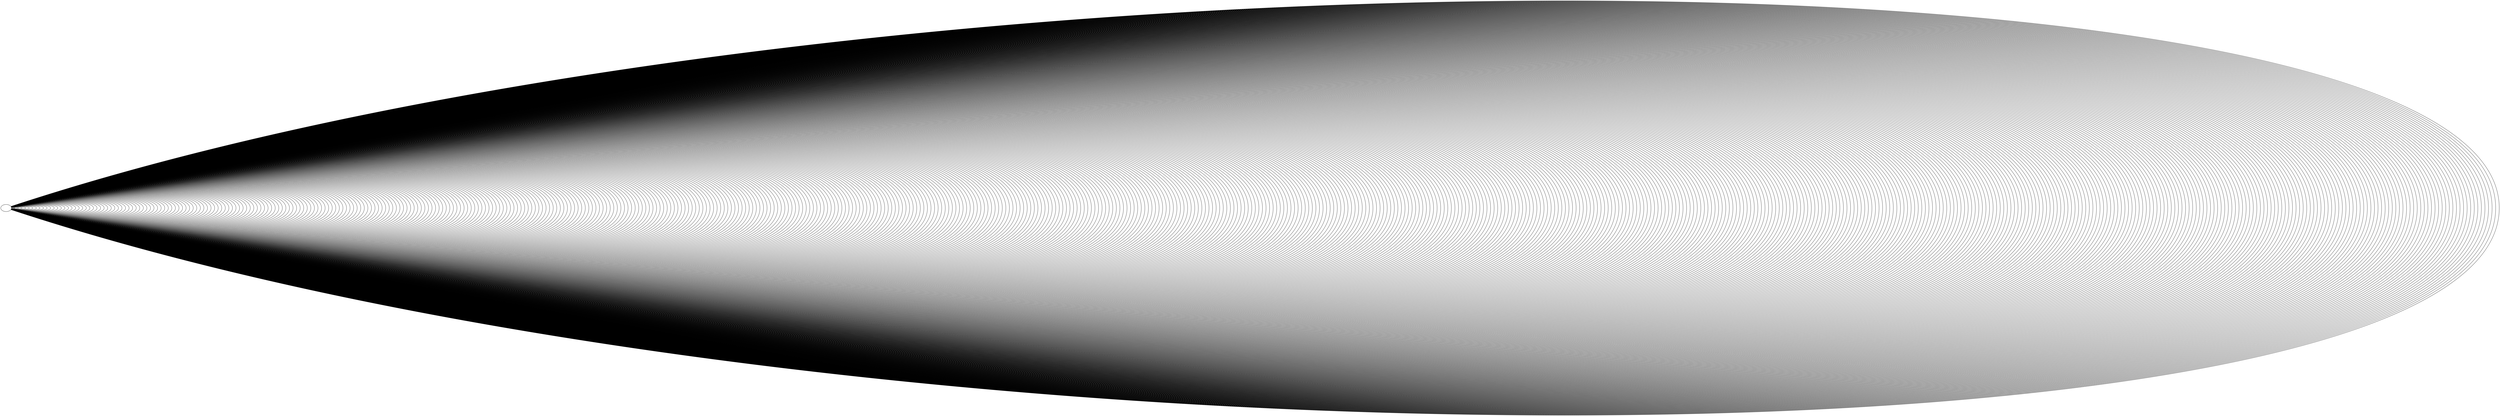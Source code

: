 graph G {
"" [node_id=0, value=0];
"" [node_id=1, value=0];
"" [node_id=2, value=0];
"" [node_id=3, value=0];
"" [node_id=4, value=0];
"" [node_id=5, value=0];
"" [node_id=6, value=0];
"" [node_id=7, value=0];
"" [node_id=8, value=0];
"" [node_id=9, value=0];
"" [node_id=10, value=0];
"" [node_id=11, value=0];
"" [node_id=12, value=0];
"" [node_id=13, value=0];
"" [node_id=14, value=0];
"" [node_id=15, value=0];
"" [node_id=16, value=0];
"" [node_id=17, value=0];
"" [node_id=18, value=0];
"" [node_id=19, value=0];
"" [node_id=20, value=0];
"" [node_id=21, value=0];
"" [node_id=22, value=0];
"" [node_id=23, value=0];
"" [node_id=24, value=0];
"" [node_id=25, value=0];
"" [node_id=26, value=0];
"" [node_id=27, value=0];
"" [node_id=28, value=0];
"" [node_id=29, value=0];
"" [node_id=30, value=0];
"" [node_id=31, value=0];
"" [node_id=32, value=140665612800272];
"" [node_id=33, value=140665612805648];
"" [node_id=34, value=140665612811024];
"" [node_id=35, value=140665612816400];
"" [node_id=36, value=140665612821776];
"" [node_id=37, value=140665612827152];
"" [node_id=38, value=140665612832528];
"" [node_id=39, value=140665612837904];
"" [node_id=40, value=140665612843280];
"" [node_id=41, value=140665612848208];
"" [node_id=42, value=140665612851792];
"" [node_id=43, value=140665612855376];
"" [node_id=44, value=140665612858960];
"" [node_id=45, value=140665612862544];
"" [node_id=46, value=140665612866128];
"" [node_id=47, value=140665612869712];
"" [node_id=48, value=140665612873296];
"" [node_id=49, value=140665612876880];
"" [node_id=50, value=140665612880464];
"" [node_id=51, value=140665612884048];
"" [node_id=52, value=140665612887632];
"" [node_id=53, value=140665612891216];
"" [node_id=54, value=140665612894800];
"" [node_id=55, value=140665612898384];
"" [node_id=56, value=140665612901968];
"" [node_id=57, value=140665612905552];
"" [node_id=58, value=140665612909136];
"" [node_id=59, value=140665612912720];
"" [node_id=60, value=140665612916304];
"" [node_id=61, value=140665612919888];
"" [node_id=62, value=140665612923472];
"" [node_id=63, value=140665612927056];
"" [node_id=64, value=140665640148544];
"" [node_id=65, value=140665640152128];
"" [node_id=66, value=140665640155712];
"" [node_id=67, value=140665640159296];
"" [node_id=68, value=140665640162880];
"" [node_id=69, value=140665640166464];
"" [node_id=70, value=140665640170048];
"" [node_id=71, value=140665640173632];
"" [node_id=72, value=140665640177216];
"" [node_id=73, value=140665640180800];
"" [node_id=74, value=140665640184384];
"" [node_id=75, value=140665640187968];
"" [node_id=76, value=140665640191552];
"" [node_id=77, value=140665640195136];
"" [node_id=78, value=140665640198720];
"" [node_id=79, value=140665640202304];
"" [node_id=80, value=140665640205888];
"" [node_id=81, value=140665640209472];
"" [node_id=82, value=140665640213056];
"" [node_id=83, value=140665640216640];
"" [node_id=84, value=140665640220224];
"" [node_id=85, value=140665640223808];
"" [node_id=86, value=140665640227392];
"" [node_id=87, value=140665640230976];
"" [node_id=88, value=140665640995520];
"" [node_id=89, value=140665640999104];
"" [node_id=90, value=140665641002688];
"" [node_id=91, value=140665642044544];
"" [node_id=92, value=140665642048000];
"" [node_id=93, value=140665642051584];
"" [node_id=94, value=140665642055168];
"" [node_id=95, value=140665642058752];
"" [node_id=96, value=140665643092576];
"" [node_id=97, value=140665643096160];
"" [node_id=98, value=140665643099744];
"" [node_id=99, value=140665643103328];
"" [node_id=100, value=140665643106912];
"" [node_id=101, value=140665643110496];
"" [node_id=102, value=140665643114080];
"" [node_id=103, value=140665643117664];
"" [node_id=104, value=140665643121248];
"" [node_id=105, value=140665643124832];
"" [node_id=106, value=140665643128416];
"" [node_id=107, value=140665643132000];
"" [node_id=108, value=140665643135584];
"" [node_id=109, value=140665643139168];
"" [node_id=110, value=140665643142752];
"" [node_id=111, value=140665643146336];
"" [node_id=112, value=140665643149920];
"" [node_id=113, value=140665643153504];
"" [node_id=114, value=140665643157088];
"" [node_id=115, value=140665643160672];
"" [node_id=116, value=140665643164256];
"" [node_id=117, value=140665643167840];
"" [node_id=118, value=140665643171424];
"" [node_id=119, value=140665643175008];
""--"" ;
""--"" ;
""--"" ;
""--"" ;
""--"" ;
""--"" ;
""--"" ;
""--"" ;
""--"" ;
""--"" ;
""--"" ;
""--"" ;
""--"" ;
""--"" ;
""--"" ;
""--"" ;
""--"" ;
""--"" ;
""--"" ;
""--"" ;
""--"" ;
""--"" ;
""--"" ;
""--"" ;
""--"" ;
""--"" ;
""--"" ;
""--"" ;
""--"" ;
""--"" ;
""--"" ;
""--"" ;
""--"" ;
""--"" ;
""--"" ;
""--"" ;
""--"" ;
""--"" ;
""--"" ;
""--"" ;
""--"" ;
""--"" ;
""--"" ;
""--"" ;
""--"" ;
""--"" ;
""--"" ;
""--"" ;
""--"" ;
""--"" ;
""--"" ;
""--"" ;
""--"" ;
""--"" ;
""--"" ;
""--"" ;
""--"" ;
""--"" ;
""--"" ;
""--"" ;
""--"" ;
""--"" ;
""--"" ;
""--"" ;
""--"" ;
""--"" ;
""--"" ;
""--"" ;
""--"" ;
""--"" ;
""--"" ;
""--"" ;
""--"" ;
""--"" ;
""--"" ;
""--"" ;
""--"" ;
""--"" ;
""--"" ;
""--"" ;
""--"" ;
""--"" ;
""--"" ;
""--"" ;
""--"" ;
""--"" ;
""--"" ;
""--"" ;
""--"" ;
""--"" ;
""--"" ;
""--"" ;
""--"" ;
""--"" ;
""--"" ;
""--"" ;
""--"" ;
""--"" ;
""--"" ;
""--"" ;
""--"" ;
""--"" ;
""--"" ;
""--"" ;
""--"" ;
""--"" ;
""--"" ;
""--"" ;
""--"" ;
""--"" ;
""--"" ;
""--"" ;
""--"" ;
""--"" ;
""--"" ;
""--"" ;
""--"" ;
""--"" ;
""--"" ;
""--"" ;
""--"" ;
""--"" ;
""--"" ;
""--"" ;
""--"" ;
""--"" ;
""--"" ;
""--"" ;
""--"" ;
""--"" ;
""--"" ;
""--"" ;
""--"" ;
""--"" ;
""--"" ;
""--"" ;
""--"" ;
""--"" ;
""--"" ;
""--"" ;
""--"" ;
""--"" ;
""--"" ;
""--"" ;
""--"" ;
""--"" ;
""--"" ;
""--"" ;
""--"" ;
""--"" ;
""--"" ;
""--"" ;
""--"" ;
""--"" ;
""--"" ;
""--"" ;
""--"" ;
""--"" ;
""--"" ;
""--"" ;
""--"" ;
""--"" ;
""--"" ;
""--"" ;
""--"" ;
""--"" ;
""--"" ;
""--"" ;
""--"" ;
""--"" ;
""--"" ;
""--"" ;
""--"" ;
""--"" ;
""--"" ;
""--"" ;
""--"" ;
""--"" ;
""--"" ;
""--"" ;
""--"" ;
""--"" ;
""--"" ;
""--"" ;
""--"" ;
""--"" ;
""--"" ;
""--"" ;
""--"" ;
""--"" ;
""--"" ;
""--"" ;
""--"" ;
""--"" ;
""--"" ;
""--"" ;
""--"" ;
""--"" ;
""--"" ;
""--"" ;
""--"" ;
""--"" ;
""--"" ;
""--"" ;
""--"" ;
""--"" ;
""--"" ;
""--"" ;
""--"" ;
""--"" ;
""--"" ;
""--"" ;
""--"" ;
""--"" ;
""--"" ;
""--"" ;
""--"" ;
""--"" ;
""--"" ;
""--"" ;
""--"" ;
""--"" ;
""--"" ;
""--"" ;
""--"" ;
""--"" ;
""--"" ;
""--"" ;
""--"" ;
""--"" ;
""--"" ;
""--"" ;
""--"" ;
""--"" ;
""--"" ;
""--"" ;
""--"" ;
""--"" ;
""--"" ;
""--"" ;
""--"" ;
""--"" ;
""--"" ;
""--"" ;
""--"" ;
""--"" ;
""--"" ;
""--"" ;
""--"" ;
""--"" ;
""--"" ;
""--"" ;
""--"" ;
""--"" ;
""--"" ;
""--"" ;
""--"" ;
""--"" ;
""--"" ;
""--"" ;
""--"" ;
""--"" ;
""--"" ;
""--"" ;
""--"" ;
""--"" ;
""--"" ;
""--"" ;
""--"" ;
""--"" ;
""--"" ;
""--"" ;
""--"" ;
""--"" ;
""--"" ;
""--"" ;
""--"" ;
""--"" ;
""--"" ;
""--"" ;
""--"" ;
""--"" ;
""--"" ;
""--"" ;
""--"" ;
""--"" ;
""--"" ;
""--"" ;
""--"" ;
""--"" ;
""--"" ;
""--"" ;
""--"" ;
""--"" ;
""--"" ;
""--"" ;
""--"" ;
""--"" ;
""--"" ;
""--"" ;
""--"" ;
""--"" ;
""--"" ;
""--"" ;
""--"" ;
""--"" ;
""--"" ;
""--"" ;
""--"" ;
""--"" ;
""--"" ;
""--"" ;
""--"" ;
""--"" ;
""--"" ;
""--"" ;
""--"" ;
""--"" ;
""--"" ;
""--"" ;
""--"" ;
""--"" ;
""--"" ;
""--"" ;
""--"" ;
""--"" ;
""--"" ;
""--"" ;
""--"" ;
""--"" ;
""--"" ;
""--"" ;
""--"" ;
""--"" ;
""--"" ;
""--"" ;
""--"" ;
""--"" ;
""--"" ;
""--"" ;
""--"" ;
""--"" ;
""--"" ;
""--"" ;
""--"" ;
""--"" ;
""--"" ;
""--"" ;
""--"" ;
""--"" ;
""--"" ;
""--"" ;
""--"" ;
""--"" ;
""--"" ;
""--"" ;
""--"" ;
""--"" ;
""--"" ;
""--"" ;
""--"" ;
""--"" ;
""--"" ;
""--"" ;
""--"" ;
""--"" ;
""--"" ;
""--"" ;
""--"" ;
""--"" ;
""--"" ;
""--"" ;
""--"" ;
""--"" ;
""--"" ;
""--"" ;
""--"" ;
""--"" ;
""--"" ;
""--"" ;
""--"" ;
""--"" ;
""--"" ;
""--"" ;
""--"" ;
""--"" ;
""--"" ;
""--"" ;
""--"" ;
""--"" ;
""--"" ;
""--"" ;
""--"" ;
""--"" ;
""--"" ;
""--"" ;
""--"" ;
""--"" ;
""--"" ;
""--"" ;
""--"" ;
""--"" ;
""--"" ;
""--"" ;
""--"" ;
""--"" ;
""--"" ;
""--"" ;
""--"" ;
""--"" ;
""--"" ;
""--"" ;
""--"" ;
""--"" ;
""--"" ;
""--"" ;
""--"" ;
""--"" ;
""--"" ;
""--"" ;
""--"" ;
""--"" ;
""--"" ;
""--"" ;
""--"" ;
""--"" ;
""--"" ;
""--"" ;
""--"" ;
""--"" ;
""--"" ;
""--"" ;
""--"" ;
""--"" ;
""--"" ;
""--"" ;
""--"" ;
""--"" ;
""--"" ;
""--"" ;
""--"" ;
""--"" ;
""--"" ;
""--"" ;
""--"" ;
""--"" ;
""--"" ;
""--"" ;
""--"" ;
""--"" ;
""--"" ;
""--"" ;
""--"" ;
""--"" ;
""--"" ;
""--"" ;
""--"" ;
""--"" ;
""--"" ;
""--"" ;
""--"" ;
""--"" ;
""--"" ;
""--"" ;
""--"" ;
""--"" ;
""--"" ;
""--"" ;
""--"" ;
""--"" ;
""--"" ;
""--"" ;
""--"" ;
""--"" ;
""--"" ;
""--"" ;
""--"" ;
""--"" ;
""--"" ;
""--"" ;
""--"" ;
""--"" ;
""--"" ;
""--"" ;
""--"" ;
""--"" ;
""--"" ;
""--"" ;
""--"" ;
""--"" ;
""--"" ;
""--"" ;
""--"" ;
""--"" ;
""--"" ;
""--"" ;
""--"" ;
""--"" ;
""--"" ;
""--"" ;
""--"" ;
""--"" ;
""--"" ;
""--"" ;
""--"" ;
""--"" ;
""--"" ;
""--"" ;
""--"" ;
""--"" ;
""--"" ;
""--"" ;
""--"" ;
""--"" ;
""--"" ;
""--"" ;
""--"" ;
""--"" ;
""--"" ;
""--"" ;
""--"" ;
""--"" ;
""--"" ;
""--"" ;
""--"" ;
""--"" ;
""--"" ;
""--"" ;
""--"" ;
""--"" ;
""--"" ;
""--"" ;
""--"" ;
""--"" ;
""--"" ;
""--"" ;
""--"" ;
""--"" ;
""--"" ;
""--"" ;
""--"" ;
""--"" ;
""--"" ;
""--"" ;
""--"" ;
""--"" ;
""--"" ;
""--"" ;
""--"" ;
""--"" ;
""--"" ;
""--"" ;
""--"" ;
""--"" ;
""--"" ;
""--"" ;
""--"" ;
""--"" ;
""--"" ;
""--"" ;
""--"" ;
""--"" ;
""--"" ;
""--"" ;
""--"" ;
""--"" ;
""--"" ;
""--"" ;
""--"" ;
""--"" ;
""--"" ;
""--"" ;
""--"" ;
""--"" ;
""--"" ;
""--"" ;
""--"" ;
""--"" ;
""--"" ;
""--"" ;
""--"" ;
""--"" ;
""--"" ;
""--"" ;
""--"" ;
""--"" ;
""--"" ;
""--"" ;
""--"" ;
""--"" ;
""--"" ;
""--"" ;
""--"" ;
""--"" ;
""--"" ;
""--"" ;
""--"" ;
""--"" ;
""--"" ;
""--"" ;
""--"" ;
""--"" ;
""--"" ;
""--"" ;
""--"" ;
""--"" ;
""--"" ;
""--"" ;
""--"" ;
""--"" ;
""--"" ;
""--"" ;
""--"" ;
""--"" ;
""--"" ;
""--"" ;
""--"" ;
""--"" ;
""--"" ;
""--"" ;
""--"" ;
""--"" ;
""--"" ;
""--"" ;
""--"" ;
""--"" ;
""--"" ;
""--"" ;
""--"" ;
""--"" ;
""--"" ;
""--"" ;
""--"" ;
""--"" ;
""--"" ;
""--"" ;
""--"" ;
""--"" ;
""--"" ;
""--"" ;
""--"" ;
""--"" ;
""--"" ;
""--"" ;
""--"" ;
""--"" ;
""--"" ;
""--"" ;
""--"" ;
""--"" ;
""--"" ;
""--"" ;
""--"" ;
""--"" ;
""--"" ;
""--"" ;
""--"" ;
""--"" ;
""--"" ;
""--"" ;
""--"" ;
""--"" ;
""--"" ;
""--"" ;
""--"" ;
""--"" ;
""--"" ;
""--"" ;
""--"" ;
""--"" ;
""--"" ;
""--"" ;
""--"" ;
""--"" ;
""--"" ;
""--"" ;
""--"" ;
""--"" ;
""--"" ;
""--"" ;
""--"" ;
""--"" ;
""--"" ;
""--"" ;
""--"" ;
""--"" ;
""--"" ;
""--"" ;
""--"" ;
""--"" ;
""--"" ;
""--"" ;
""--"" ;
""--"" ;
""--"" ;
""--"" ;
""--"" ;
""--"" ;
}
